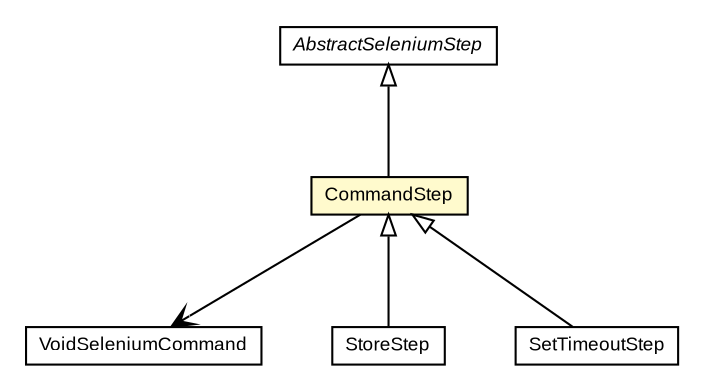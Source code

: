 #!/usr/local/bin/dot
#
# Class diagram 
# Generated by UMLGraph version R5_6-24-gf6e263 (http://www.umlgraph.org/)
#

digraph G {
	edge [fontname="arial",fontsize=10,labelfontname="arial",labelfontsize=10];
	node [fontname="arial",fontsize=10,shape=plaintext];
	nodesep=0.25;
	ranksep=0.5;
	// com.google.code.play.selenium.step.VoidSeleniumCommand
	c677 [label=<<table title="com.google.code.play.selenium.step.VoidSeleniumCommand" border="0" cellborder="1" cellspacing="0" cellpadding="2" port="p" href="./VoidSeleniumCommand.html">
		<tr><td><table border="0" cellspacing="0" cellpadding="1">
<tr><td align="center" balign="center"> VoidSeleniumCommand </td></tr>
		</table></td></tr>
		</table>>, URL="./VoidSeleniumCommand.html", fontname="arial", fontcolor="black", fontsize=9.0];
	// com.google.code.play.selenium.step.StoreStep
	c687 [label=<<table title="com.google.code.play.selenium.step.StoreStep" border="0" cellborder="1" cellspacing="0" cellpadding="2" port="p" href="./StoreStep.html">
		<tr><td><table border="0" cellspacing="0" cellpadding="1">
<tr><td align="center" balign="center"> StoreStep </td></tr>
		</table></td></tr>
		</table>>, URL="./StoreStep.html", fontname="arial", fontcolor="black", fontsize=9.0];
	// com.google.code.play.selenium.step.SetTimeoutStep
	c689 [label=<<table title="com.google.code.play.selenium.step.SetTimeoutStep" border="0" cellborder="1" cellspacing="0" cellpadding="2" port="p" href="./SetTimeoutStep.html">
		<tr><td><table border="0" cellspacing="0" cellpadding="1">
<tr><td align="center" balign="center"> SetTimeoutStep </td></tr>
		</table></td></tr>
		</table>>, URL="./SetTimeoutStep.html", fontname="arial", fontcolor="black", fontsize=9.0];
	// com.google.code.play.selenium.step.CommandStep
	c695 [label=<<table title="com.google.code.play.selenium.step.CommandStep" border="0" cellborder="1" cellspacing="0" cellpadding="2" port="p" bgcolor="lemonChiffon" href="./CommandStep.html">
		<tr><td><table border="0" cellspacing="0" cellpadding="1">
<tr><td align="center" balign="center"> CommandStep </td></tr>
		</table></td></tr>
		</table>>, URL="./CommandStep.html", fontname="arial", fontcolor="black", fontsize=9.0];
	// com.google.code.play.selenium.step.AbstractSeleniumStep
	c706 [label=<<table title="com.google.code.play.selenium.step.AbstractSeleniumStep" border="0" cellborder="1" cellspacing="0" cellpadding="2" port="p" href="./AbstractSeleniumStep.html">
		<tr><td><table border="0" cellspacing="0" cellpadding="1">
<tr><td align="center" balign="center"><font face="arial italic"> AbstractSeleniumStep </font></td></tr>
		</table></td></tr>
		</table>>, URL="./AbstractSeleniumStep.html", fontname="arial", fontcolor="black", fontsize=9.0];
	//com.google.code.play.selenium.step.StoreStep extends com.google.code.play.selenium.step.CommandStep
	c695:p -> c687:p [dir=back,arrowtail=empty];
	//com.google.code.play.selenium.step.SetTimeoutStep extends com.google.code.play.selenium.step.CommandStep
	c695:p -> c689:p [dir=back,arrowtail=empty];
	//com.google.code.play.selenium.step.CommandStep extends com.google.code.play.selenium.step.AbstractSeleniumStep
	c706:p -> c695:p [dir=back,arrowtail=empty];
	// com.google.code.play.selenium.step.CommandStep NAVASSOC com.google.code.play.selenium.step.VoidSeleniumCommand
	c695:p -> c677:p [taillabel="", label="", headlabel="", fontname="arial", fontcolor="black", fontsize=10.0, color="black", arrowhead=open];
}

